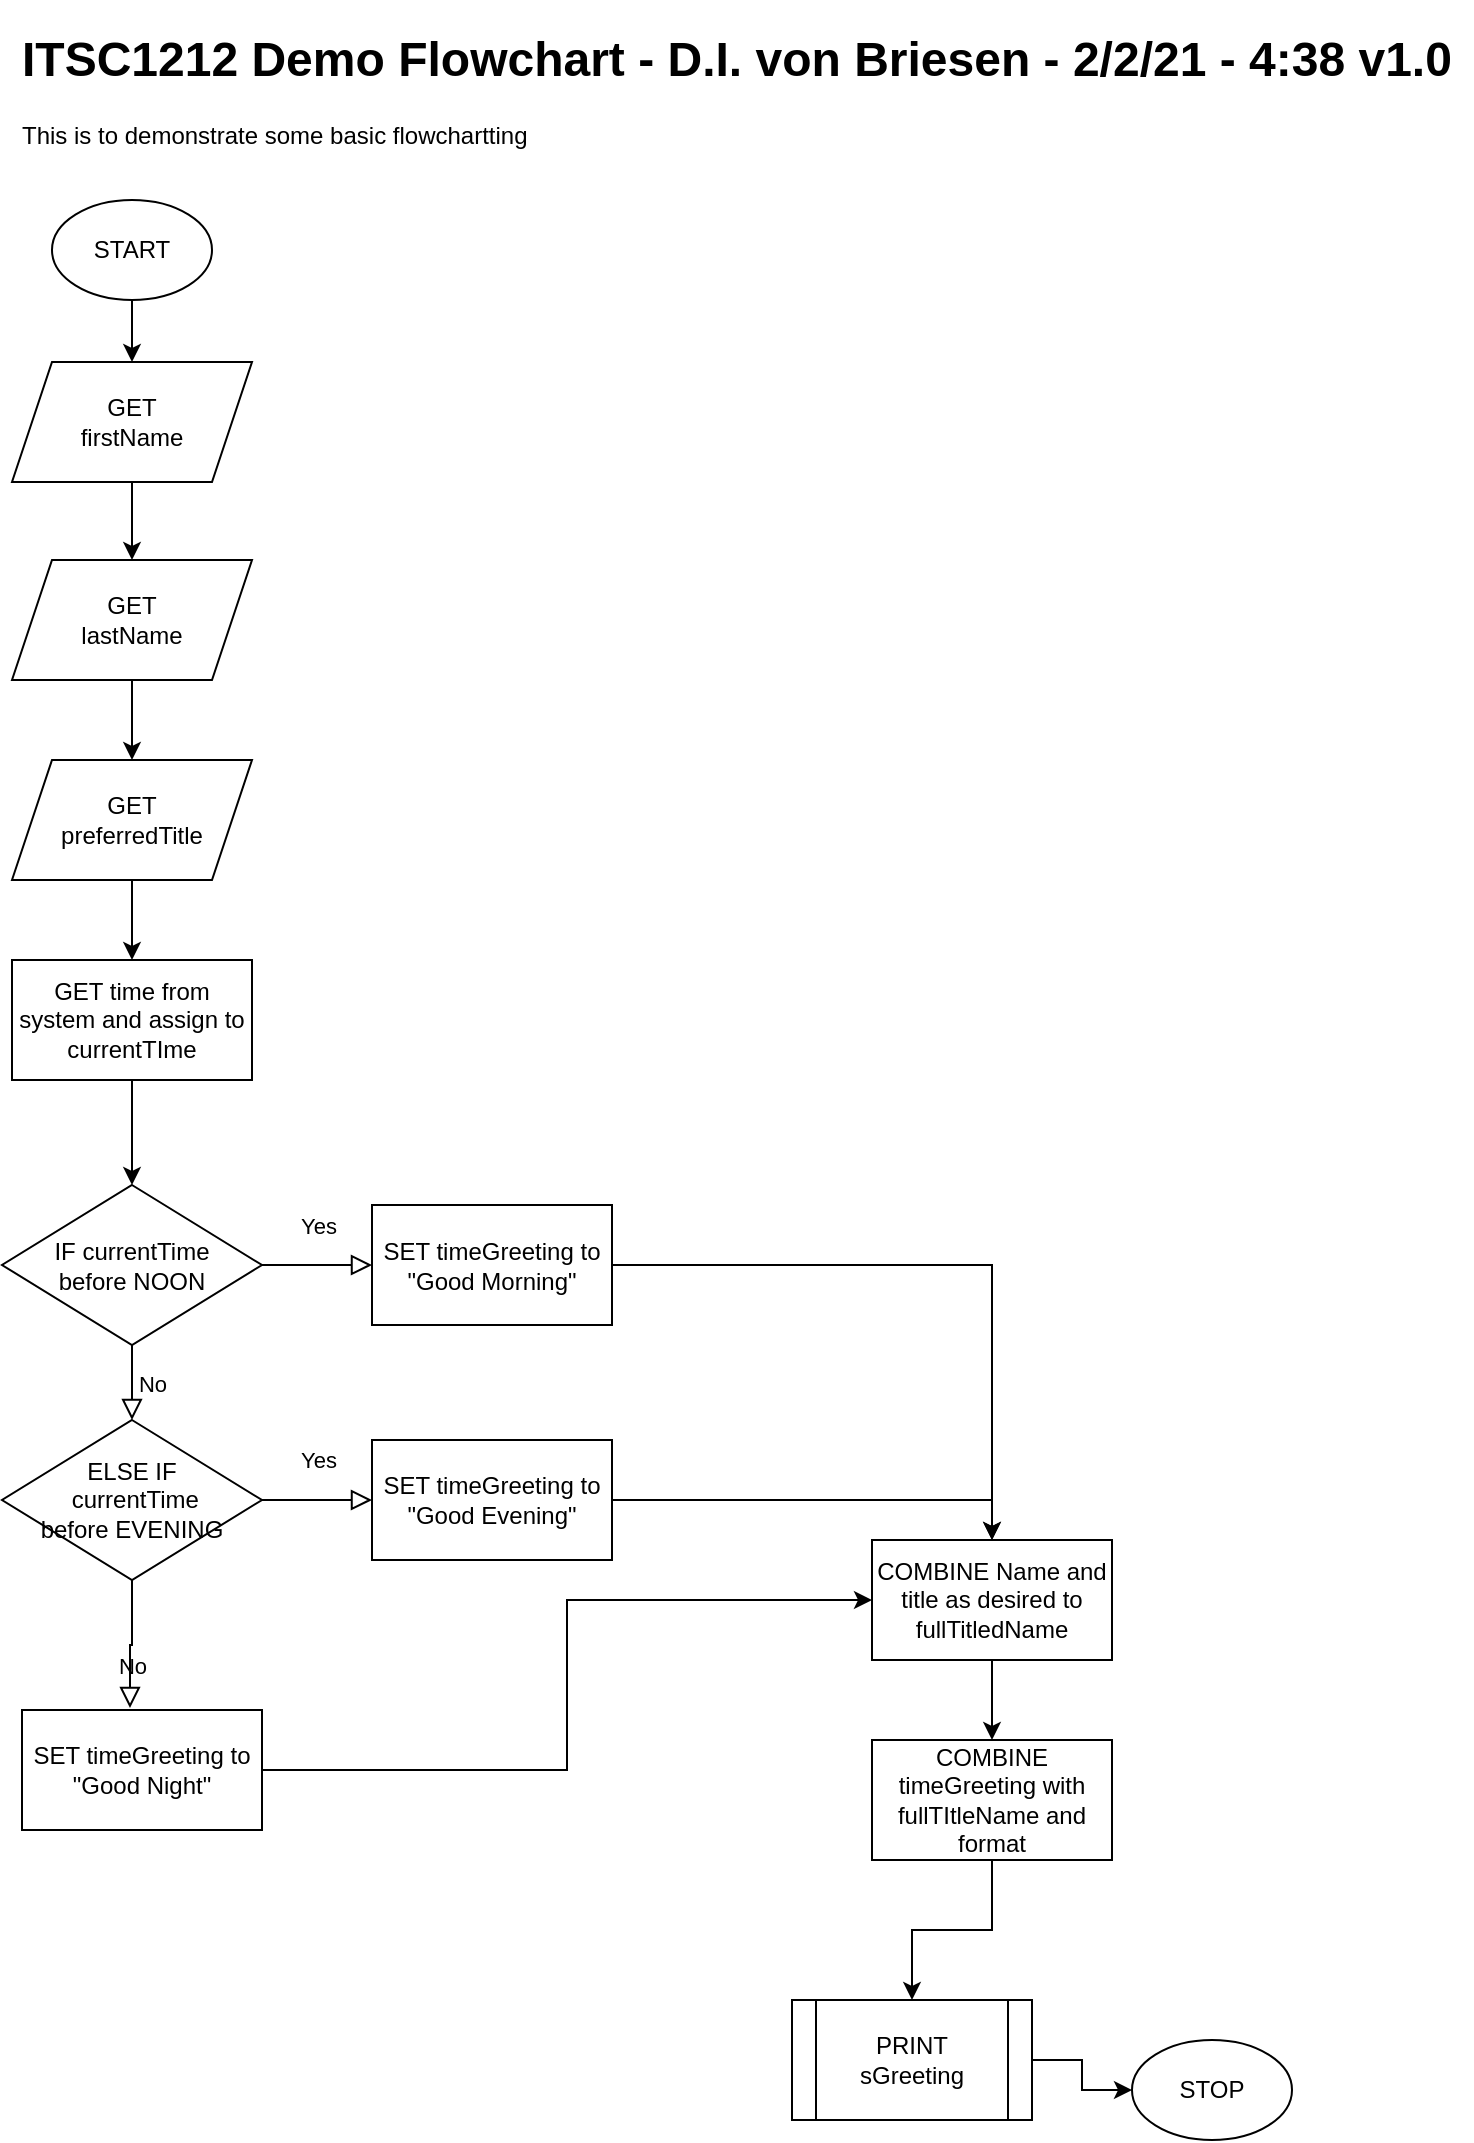 <mxfile version="14.3.2" type="github">
  <diagram id="C5RBs43oDa-KdzZeNtuy" name="Page-1">
    <mxGraphModel dx="1422" dy="794" grid="1" gridSize="10" guides="1" tooltips="1" connect="1" arrows="1" fold="1" page="1" pageScale="1" pageWidth="827" pageHeight="1169" math="0" shadow="0">
      <root>
        <mxCell id="WIyWlLk6GJQsqaUBKTNV-0" />
        <mxCell id="WIyWlLk6GJQsqaUBKTNV-1" parent="WIyWlLk6GJQsqaUBKTNV-0" />
        <mxCell id="WIyWlLk6GJQsqaUBKTNV-4" value="Yes" style="rounded=0;html=1;jettySize=auto;orthogonalLoop=1;fontSize=11;endArrow=block;endFill=0;endSize=8;strokeWidth=1;shadow=0;labelBackgroundColor=none;edgeStyle=orthogonalEdgeStyle;exitX=1;exitY=0.5;exitDx=0;exitDy=0;entryX=0;entryY=0.5;entryDx=0;entryDy=0;" parent="WIyWlLk6GJQsqaUBKTNV-1" source="nQWikx5WPig7bQD3c-_u-13" target="nQWikx5WPig7bQD3c-_u-15" edge="1">
          <mxGeometry y="20" relative="1" as="geometry">
            <mxPoint as="offset" />
            <mxPoint x="320" y="652.5" as="targetPoint" />
          </mxGeometry>
        </mxCell>
        <mxCell id="WIyWlLk6GJQsqaUBKTNV-5" value="No" style="edgeStyle=orthogonalEdgeStyle;rounded=0;html=1;jettySize=auto;orthogonalLoop=1;fontSize=11;endArrow=block;endFill=0;endSize=8;strokeWidth=1;shadow=0;labelBackgroundColor=none;exitX=0.5;exitY=1;exitDx=0;exitDy=0;entryX=0.5;entryY=0;entryDx=0;entryDy=0;" parent="WIyWlLk6GJQsqaUBKTNV-1" source="nQWikx5WPig7bQD3c-_u-13" target="nQWikx5WPig7bQD3c-_u-16" edge="1">
          <mxGeometry y="10" relative="1" as="geometry">
            <mxPoint as="offset" />
            <mxPoint x="220" y="757.5" as="targetPoint" />
          </mxGeometry>
        </mxCell>
        <mxCell id="nQWikx5WPig7bQD3c-_u-0" value="&lt;h1&gt;ITSC1212 Demo Flowchart - D.I. von Briesen - 2/2/21 - 4:38 v1.0&lt;/h1&gt;&lt;p&gt;This is to demonstrate some basic flowchartting&lt;/p&gt;" style="text;html=1;strokeColor=none;fillColor=none;spacing=5;spacingTop=-20;whiteSpace=wrap;overflow=hidden;rounded=0;" parent="WIyWlLk6GJQsqaUBKTNV-1" vertex="1">
          <mxGeometry x="60" y="30" width="730" height="80" as="geometry" />
        </mxCell>
        <mxCell id="nQWikx5WPig7bQD3c-_u-30" value="" style="edgeStyle=orthogonalEdgeStyle;rounded=0;orthogonalLoop=1;jettySize=auto;html=1;" parent="WIyWlLk6GJQsqaUBKTNV-1" source="nQWikx5WPig7bQD3c-_u-1" target="nQWikx5WPig7bQD3c-_u-4" edge="1">
          <mxGeometry relative="1" as="geometry" />
        </mxCell>
        <mxCell id="nQWikx5WPig7bQD3c-_u-1" value="PRINT&lt;br&gt;sGreeting" style="shape=process;whiteSpace=wrap;html=1;backgroundOutline=1;" parent="WIyWlLk6GJQsqaUBKTNV-1" vertex="1">
          <mxGeometry x="450" y="1020" width="120" height="60" as="geometry" />
        </mxCell>
        <mxCell id="nQWikx5WPig7bQD3c-_u-8" value="" style="edgeStyle=orthogonalEdgeStyle;rounded=0;orthogonalLoop=1;jettySize=auto;html=1;" parent="WIyWlLk6GJQsqaUBKTNV-1" source="nQWikx5WPig7bQD3c-_u-3" target="nQWikx5WPig7bQD3c-_u-6" edge="1">
          <mxGeometry relative="1" as="geometry" />
        </mxCell>
        <mxCell id="nQWikx5WPig7bQD3c-_u-3" value="START" style="ellipse;whiteSpace=wrap;html=1;" parent="WIyWlLk6GJQsqaUBKTNV-1" vertex="1">
          <mxGeometry x="80" y="120" width="80" height="50" as="geometry" />
        </mxCell>
        <mxCell id="nQWikx5WPig7bQD3c-_u-4" value="STOP" style="ellipse;whiteSpace=wrap;html=1;" parent="WIyWlLk6GJQsqaUBKTNV-1" vertex="1">
          <mxGeometry x="620" y="1040" width="80" height="50" as="geometry" />
        </mxCell>
        <mxCell id="nQWikx5WPig7bQD3c-_u-10" value="" style="edgeStyle=orthogonalEdgeStyle;rounded=0;orthogonalLoop=1;jettySize=auto;html=1;" parent="WIyWlLk6GJQsqaUBKTNV-1" source="nQWikx5WPig7bQD3c-_u-5" target="nQWikx5WPig7bQD3c-_u-7" edge="1">
          <mxGeometry relative="1" as="geometry" />
        </mxCell>
        <mxCell id="nQWikx5WPig7bQD3c-_u-5" value="GET&lt;br&gt;lastName" style="shape=parallelogram;perimeter=parallelogramPerimeter;whiteSpace=wrap;html=1;fixedSize=1;" parent="WIyWlLk6GJQsqaUBKTNV-1" vertex="1">
          <mxGeometry x="60" y="300" width="120" height="60" as="geometry" />
        </mxCell>
        <mxCell id="nQWikx5WPig7bQD3c-_u-9" value="" style="edgeStyle=orthogonalEdgeStyle;rounded=0;orthogonalLoop=1;jettySize=auto;html=1;" parent="WIyWlLk6GJQsqaUBKTNV-1" source="nQWikx5WPig7bQD3c-_u-6" target="nQWikx5WPig7bQD3c-_u-5" edge="1">
          <mxGeometry relative="1" as="geometry" />
        </mxCell>
        <mxCell id="nQWikx5WPig7bQD3c-_u-6" value="GET&lt;br&gt;firstName" style="shape=parallelogram;perimeter=parallelogramPerimeter;whiteSpace=wrap;html=1;fixedSize=1;" parent="WIyWlLk6GJQsqaUBKTNV-1" vertex="1">
          <mxGeometry x="60" y="201" width="120" height="60" as="geometry" />
        </mxCell>
        <mxCell id="nQWikx5WPig7bQD3c-_u-14" value="" style="edgeStyle=orthogonalEdgeStyle;rounded=0;orthogonalLoop=1;jettySize=auto;html=1;" parent="WIyWlLk6GJQsqaUBKTNV-1" source="nQWikx5WPig7bQD3c-_u-7" target="nQWikx5WPig7bQD3c-_u-12" edge="1">
          <mxGeometry relative="1" as="geometry" />
        </mxCell>
        <mxCell id="nQWikx5WPig7bQD3c-_u-7" value="GET&lt;br&gt;preferredTitle" style="shape=parallelogram;perimeter=parallelogramPerimeter;whiteSpace=wrap;html=1;fixedSize=1;" parent="WIyWlLk6GJQsqaUBKTNV-1" vertex="1">
          <mxGeometry x="60" y="400" width="120" height="60" as="geometry" />
        </mxCell>
        <mxCell id="nQWikx5WPig7bQD3c-_u-20" value="" style="edgeStyle=orthogonalEdgeStyle;rounded=0;orthogonalLoop=1;jettySize=auto;html=1;" parent="WIyWlLk6GJQsqaUBKTNV-1" source="nQWikx5WPig7bQD3c-_u-12" target="nQWikx5WPig7bQD3c-_u-13" edge="1">
          <mxGeometry relative="1" as="geometry" />
        </mxCell>
        <mxCell id="nQWikx5WPig7bQD3c-_u-12" value="GET time from system and assign to currentTIme" style="rounded=0;whiteSpace=wrap;html=1;" parent="WIyWlLk6GJQsqaUBKTNV-1" vertex="1">
          <mxGeometry x="60" y="500" width="120" height="60" as="geometry" />
        </mxCell>
        <mxCell id="nQWikx5WPig7bQD3c-_u-13" value="IF currentTime &lt;br&gt;before NOON" style="rhombus;whiteSpace=wrap;html=1;" parent="WIyWlLk6GJQsqaUBKTNV-1" vertex="1">
          <mxGeometry x="55" y="612.5" width="130" height="80" as="geometry" />
        </mxCell>
        <mxCell id="nQWikx5WPig7bQD3c-_u-28" value="" style="edgeStyle=orthogonalEdgeStyle;rounded=0;orthogonalLoop=1;jettySize=auto;html=1;entryX=0.5;entryY=0;entryDx=0;entryDy=0;" parent="WIyWlLk6GJQsqaUBKTNV-1" source="nQWikx5WPig7bQD3c-_u-15" target="nQWikx5WPig7bQD3c-_u-31" edge="1">
          <mxGeometry relative="1" as="geometry" />
        </mxCell>
        <mxCell id="nQWikx5WPig7bQD3c-_u-15" value="SET timeGreeting to &quot;Good Morning&quot;" style="rounded=0;whiteSpace=wrap;html=1;" parent="WIyWlLk6GJQsqaUBKTNV-1" vertex="1">
          <mxGeometry x="240" y="622.5" width="120" height="60" as="geometry" />
        </mxCell>
        <mxCell id="nQWikx5WPig7bQD3c-_u-16" value="ELSE IF&lt;br&gt;&amp;nbsp;currentTime &lt;br&gt;before EVENING" style="rhombus;whiteSpace=wrap;html=1;" parent="WIyWlLk6GJQsqaUBKTNV-1" vertex="1">
          <mxGeometry x="55" y="730" width="130" height="80" as="geometry" />
        </mxCell>
        <mxCell id="nQWikx5WPig7bQD3c-_u-27" value="" style="edgeStyle=orthogonalEdgeStyle;rounded=0;orthogonalLoop=1;jettySize=auto;html=1;entryX=0.5;entryY=0;entryDx=0;entryDy=0;" parent="WIyWlLk6GJQsqaUBKTNV-1" source="nQWikx5WPig7bQD3c-_u-18" target="nQWikx5WPig7bQD3c-_u-31" edge="1">
          <mxGeometry relative="1" as="geometry" />
        </mxCell>
        <mxCell id="nQWikx5WPig7bQD3c-_u-18" value="SET timeGreeting to &quot;Good Evening&quot;" style="rounded=0;whiteSpace=wrap;html=1;" parent="WIyWlLk6GJQsqaUBKTNV-1" vertex="1">
          <mxGeometry x="240" y="740" width="120" height="60" as="geometry" />
        </mxCell>
        <mxCell id="nQWikx5WPig7bQD3c-_u-19" value="Yes" style="rounded=0;html=1;jettySize=auto;orthogonalLoop=1;fontSize=11;endArrow=block;endFill=0;endSize=8;strokeWidth=1;shadow=0;labelBackgroundColor=none;edgeStyle=orthogonalEdgeStyle;entryX=0;entryY=0.5;entryDx=0;entryDy=0;exitX=1;exitY=0.5;exitDx=0;exitDy=0;" parent="WIyWlLk6GJQsqaUBKTNV-1" source="nQWikx5WPig7bQD3c-_u-16" target="nQWikx5WPig7bQD3c-_u-18" edge="1">
          <mxGeometry y="20" relative="1" as="geometry">
            <mxPoint as="offset" />
            <mxPoint x="190" y="740" as="sourcePoint" />
            <mxPoint x="330" y="625" as="targetPoint" />
          </mxGeometry>
        </mxCell>
        <mxCell id="nQWikx5WPig7bQD3c-_u-21" value="No" style="edgeStyle=orthogonalEdgeStyle;rounded=0;html=1;jettySize=auto;orthogonalLoop=1;fontSize=11;endArrow=block;endFill=0;endSize=8;strokeWidth=1;shadow=0;labelBackgroundColor=none;exitX=0.5;exitY=1;exitDx=0;exitDy=0;entryX=0.45;entryY=-0.017;entryDx=0;entryDy=0;entryPerimeter=0;" parent="WIyWlLk6GJQsqaUBKTNV-1" source="nQWikx5WPig7bQD3c-_u-16" target="nQWikx5WPig7bQD3c-_u-23" edge="1">
          <mxGeometry y="10" relative="1" as="geometry">
            <mxPoint as="offset" />
            <mxPoint x="120" y="846.25" as="sourcePoint" />
            <mxPoint x="125" y="898" as="targetPoint" />
          </mxGeometry>
        </mxCell>
        <mxCell id="nQWikx5WPig7bQD3c-_u-26" value="" style="edgeStyle=orthogonalEdgeStyle;rounded=0;orthogonalLoop=1;jettySize=auto;html=1;entryX=0;entryY=0.5;entryDx=0;entryDy=0;" parent="WIyWlLk6GJQsqaUBKTNV-1" source="nQWikx5WPig7bQD3c-_u-23" target="nQWikx5WPig7bQD3c-_u-31" edge="1">
          <mxGeometry relative="1" as="geometry" />
        </mxCell>
        <mxCell id="nQWikx5WPig7bQD3c-_u-23" value="SET timeGreeting to &quot;Good Night&quot;" style="rounded=0;whiteSpace=wrap;html=1;" parent="WIyWlLk6GJQsqaUBKTNV-1" vertex="1">
          <mxGeometry x="65" y="875" width="120" height="60" as="geometry" />
        </mxCell>
        <mxCell id="nQWikx5WPig7bQD3c-_u-29" value="" style="edgeStyle=orthogonalEdgeStyle;rounded=0;orthogonalLoop=1;jettySize=auto;html=1;" parent="WIyWlLk6GJQsqaUBKTNV-1" source="nQWikx5WPig7bQD3c-_u-25" target="nQWikx5WPig7bQD3c-_u-1" edge="1">
          <mxGeometry relative="1" as="geometry" />
        </mxCell>
        <mxCell id="nQWikx5WPig7bQD3c-_u-25" value="COMBINE timeGreeting with fullTItleName and format" style="rounded=0;whiteSpace=wrap;html=1;" parent="WIyWlLk6GJQsqaUBKTNV-1" vertex="1">
          <mxGeometry x="490" y="890" width="120" height="60" as="geometry" />
        </mxCell>
        <mxCell id="nQWikx5WPig7bQD3c-_u-32" value="" style="edgeStyle=orthogonalEdgeStyle;rounded=0;orthogonalLoop=1;jettySize=auto;html=1;" parent="WIyWlLk6GJQsqaUBKTNV-1" source="nQWikx5WPig7bQD3c-_u-31" target="nQWikx5WPig7bQD3c-_u-25" edge="1">
          <mxGeometry relative="1" as="geometry" />
        </mxCell>
        <mxCell id="nQWikx5WPig7bQD3c-_u-31" value="COMBINE Name and title as desired to fullTitledName" style="rounded=0;whiteSpace=wrap;html=1;" parent="WIyWlLk6GJQsqaUBKTNV-1" vertex="1">
          <mxGeometry x="490" y="790" width="120" height="60" as="geometry" />
        </mxCell>
      </root>
    </mxGraphModel>
  </diagram>
</mxfile>
